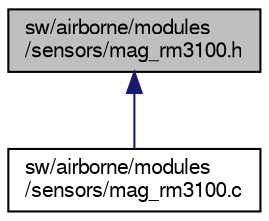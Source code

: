 digraph "sw/airborne/modules/sensors/mag_rm3100.h"
{
  edge [fontname="FreeSans",fontsize="10",labelfontname="FreeSans",labelfontsize="10"];
  node [fontname="FreeSans",fontsize="10",shape=record];
  Node1 [label="sw/airborne/modules\l/sensors/mag_rm3100.h",height=0.2,width=0.4,color="black", fillcolor="grey75", style="filled", fontcolor="black"];
  Node1 -> Node2 [dir="back",color="midnightblue",fontsize="10",style="solid",fontname="FreeSans"];
  Node2 [label="sw/airborne/modules\l/sensors/mag_rm3100.c",height=0.2,width=0.4,color="black", fillcolor="white", style="filled",URL="$mag__rm3100_8c.html",tooltip="Module wrapper for PNI RM3100 magnetometers. "];
}
